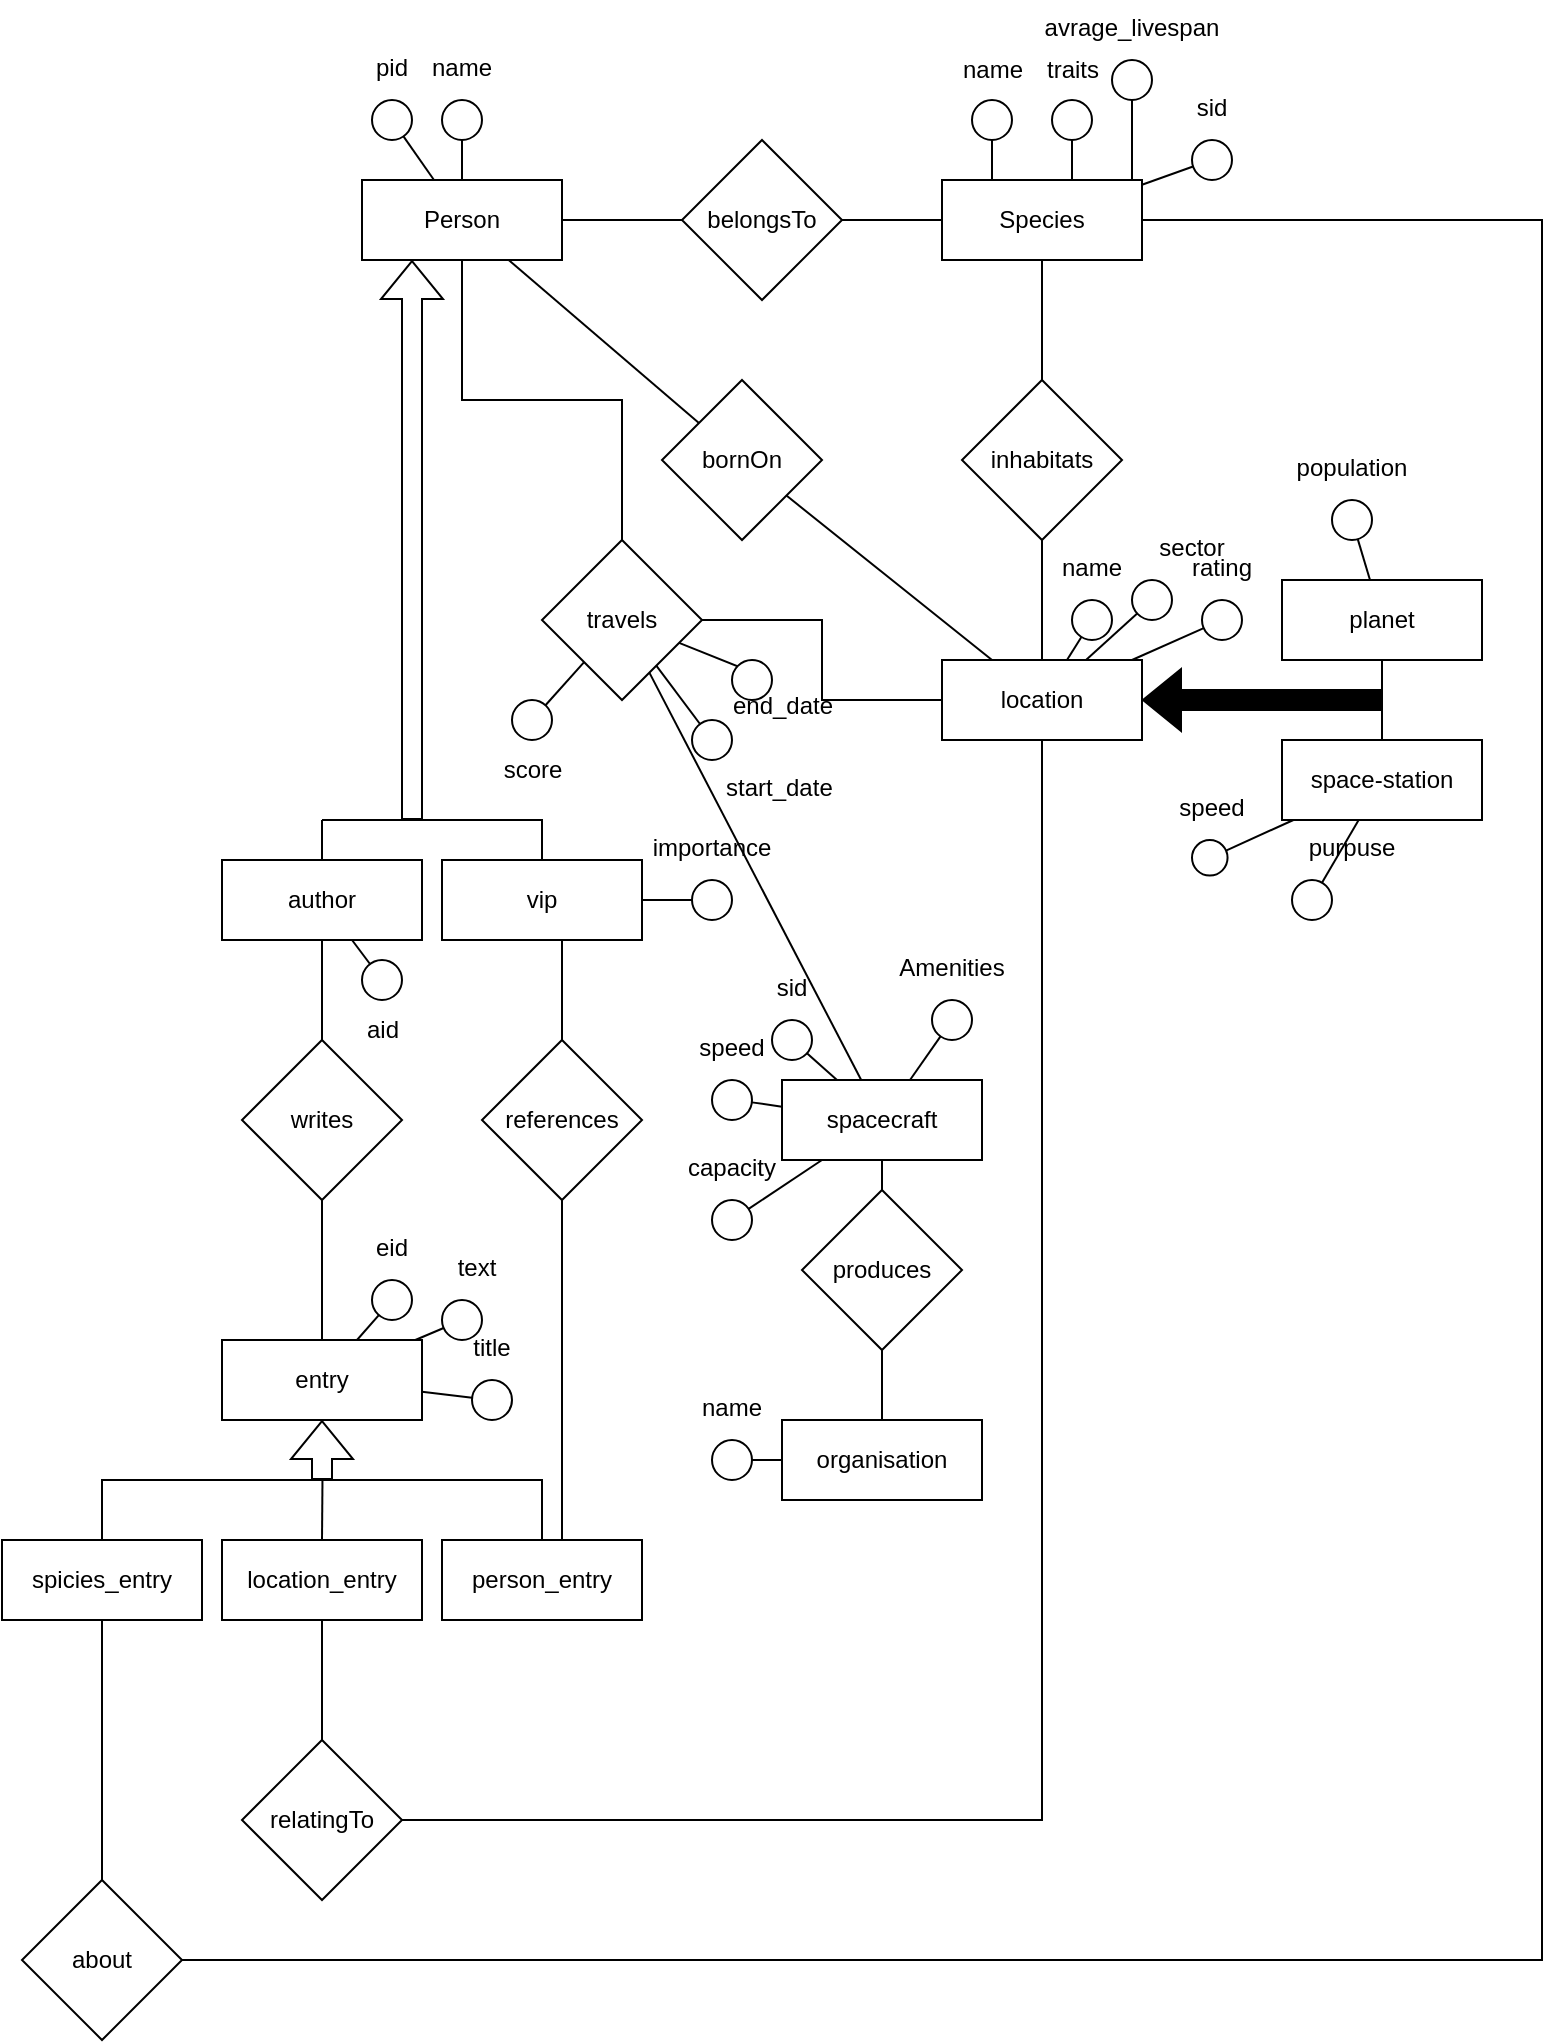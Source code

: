 <mxfile version="24.7.14">
  <diagram name="Page-1" id="EGjIxekPwjg60Np0V5Q-">
    <mxGraphModel dx="2044" dy="831" grid="1" gridSize="10" guides="1" tooltips="1" connect="1" arrows="1" fold="1" page="1" pageScale="1" pageWidth="850" pageHeight="1100" math="0" shadow="0">
      <root>
        <mxCell id="0" />
        <mxCell id="1" parent="0" />
        <mxCell id="11CK9iJi00jFI3J6nmtW-14" value="" style="edgeStyle=orthogonalEdgeStyle;rounded=0;orthogonalLoop=1;jettySize=auto;html=1;fontFamily=Helvetica;fontSize=12;fontColor=default;endArrow=none;endFill=0;" parent="1" source="11CK9iJi00jFI3J6nmtW-12" edge="1">
          <mxGeometry relative="1" as="geometry">
            <mxPoint x="220" y="410" as="targetPoint" />
          </mxGeometry>
        </mxCell>
        <mxCell id="11CK9iJi00jFI3J6nmtW-18" value="" style="edgeStyle=orthogonalEdgeStyle;rounded=0;orthogonalLoop=1;jettySize=auto;html=1;fontFamily=Helvetica;fontSize=12;fontColor=default;endArrow=none;endFill=0;" parent="1" source="11CK9iJi00jFI3J6nmtW-12" target="11CK9iJi00jFI3J6nmtW-17" edge="1">
          <mxGeometry relative="1" as="geometry" />
        </mxCell>
        <mxCell id="11CK9iJi00jFI3J6nmtW-87" value="" style="edgeStyle=none;rounded=0;orthogonalLoop=1;jettySize=auto;html=1;strokeColor=default;align=center;verticalAlign=middle;fontFamily=Helvetica;fontSize=12;fontColor=default;labelBackgroundColor=default;endArrow=none;endFill=0;" parent="1" source="11CK9iJi00jFI3J6nmtW-12" target="11CK9iJi00jFI3J6nmtW-86" edge="1">
          <mxGeometry relative="1" as="geometry" />
        </mxCell>
        <mxCell id="uLevvxUi9zp1wbIo4ASA-21" style="edgeStyle=orthogonalEdgeStyle;rounded=0;orthogonalLoop=1;jettySize=auto;html=1;entryX=0.5;entryY=0;entryDx=0;entryDy=0;endArrow=none;endFill=0;" parent="1" source="11CK9iJi00jFI3J6nmtW-12" target="11CK9iJi00jFI3J6nmtW-124" edge="1">
          <mxGeometry relative="1" as="geometry" />
        </mxCell>
        <mxCell id="11CK9iJi00jFI3J6nmtW-12" value="Person" style="whiteSpace=wrap;html=1;align=center;rounded=0;strokeColor=default;verticalAlign=middle;fontFamily=Helvetica;fontSize=12;fontColor=default;fillColor=default;" parent="1" vertex="1">
          <mxGeometry x="170" y="430" width="100" height="40" as="geometry" />
        </mxCell>
        <mxCell id="11CK9iJi00jFI3J6nmtW-26" value="" style="edgeStyle=orthogonalEdgeStyle;rounded=0;orthogonalLoop=1;jettySize=auto;html=1;fontFamily=Helvetica;fontSize=12;fontColor=default;endArrow=none;endFill=0;" parent="1" source="11CK9iJi00jFI3J6nmtW-16" target="11CK9iJi00jFI3J6nmtW-25" edge="1">
          <mxGeometry relative="1" as="geometry" />
        </mxCell>
        <mxCell id="11CK9iJi00jFI3J6nmtW-16" value="Species" style="whiteSpace=wrap;html=1;align=center;rounded=0;strokeColor=default;verticalAlign=middle;fontFamily=Helvetica;fontSize=12;fontColor=default;fillColor=default;" parent="1" vertex="1">
          <mxGeometry x="460" y="430" width="100" height="40" as="geometry" />
        </mxCell>
        <mxCell id="11CK9iJi00jFI3J6nmtW-19" value="" style="edgeStyle=orthogonalEdgeStyle;rounded=0;orthogonalLoop=1;jettySize=auto;html=1;fontFamily=Helvetica;fontSize=12;fontColor=default;endArrow=none;endFill=0;" parent="1" source="11CK9iJi00jFI3J6nmtW-17" target="11CK9iJi00jFI3J6nmtW-16" edge="1">
          <mxGeometry relative="1" as="geometry" />
        </mxCell>
        <mxCell id="11CK9iJi00jFI3J6nmtW-17" value="belongsTo" style="rhombus;whiteSpace=wrap;html=1;rounded=0;" parent="1" vertex="1">
          <mxGeometry x="330" y="410" width="80" height="80" as="geometry" />
        </mxCell>
        <mxCell id="11CK9iJi00jFI3J6nmtW-20" value="location" style="whiteSpace=wrap;html=1;align=center;rounded=0;strokeColor=default;verticalAlign=middle;fontFamily=Helvetica;fontSize=12;fontColor=default;fillColor=default;" parent="1" vertex="1">
          <mxGeometry x="460" y="670" width="100" height="40" as="geometry" />
        </mxCell>
        <mxCell id="11CK9iJi00jFI3J6nmtW-27" value="" style="edgeStyle=orthogonalEdgeStyle;rounded=0;orthogonalLoop=1;jettySize=auto;html=1;fontFamily=Helvetica;fontSize=12;fontColor=default;endArrow=none;endFill=0;" parent="1" source="11CK9iJi00jFI3J6nmtW-25" target="11CK9iJi00jFI3J6nmtW-20" edge="1">
          <mxGeometry relative="1" as="geometry" />
        </mxCell>
        <mxCell id="11CK9iJi00jFI3J6nmtW-25" value="inhabitats" style="rhombus;whiteSpace=wrap;html=1;rounded=0;" parent="1" vertex="1">
          <mxGeometry x="470" y="530" width="80" height="80" as="geometry" />
        </mxCell>
        <mxCell id="11CK9iJi00jFI3J6nmtW-34" style="edgeStyle=orthogonalEdgeStyle;rounded=0;orthogonalLoop=1;jettySize=auto;html=1;entryX=0.75;entryY=0;entryDx=0;entryDy=0;strokeColor=default;align=center;verticalAlign=middle;fontFamily=Helvetica;fontSize=12;fontColor=default;labelBackgroundColor=default;endArrow=none;endFill=0;" parent="1" target="11CK9iJi00jFI3J6nmtW-16" edge="1">
          <mxGeometry relative="1" as="geometry">
            <mxPoint x="525" y="400" as="sourcePoint" />
            <Array as="points">
              <mxPoint x="525" y="430" />
            </Array>
          </mxGeometry>
        </mxCell>
        <mxCell id="11CK9iJi00jFI3J6nmtW-44" value="" style="group" parent="1" vertex="1" connectable="0">
          <mxGeometry x="460" y="360" width="50" height="50" as="geometry" />
        </mxCell>
        <mxCell id="11CK9iJi00jFI3J6nmtW-41" value="" style="ellipse;whiteSpace=wrap;html=1;aspect=fixed;rounded=0;strokeColor=default;align=center;verticalAlign=middle;fontFamily=Helvetica;fontSize=12;fontColor=default;labelBackgroundColor=default;fillColor=default;" parent="11CK9iJi00jFI3J6nmtW-44" vertex="1">
          <mxGeometry x="15" y="30" width="20" height="20" as="geometry" />
        </mxCell>
        <mxCell id="11CK9iJi00jFI3J6nmtW-43" value="name" style="text;html=1;align=center;verticalAlign=middle;resizable=0;points=[];autosize=1;strokeColor=none;fillColor=none;fontFamily=Helvetica;fontSize=12;fontColor=default;labelBackgroundColor=default;" parent="11CK9iJi00jFI3J6nmtW-44" vertex="1">
          <mxGeometry width="50" height="30" as="geometry" />
        </mxCell>
        <mxCell id="11CK9iJi00jFI3J6nmtW-46" value="" style="group" parent="1" vertex="1" connectable="0">
          <mxGeometry x="500" y="360" width="50" height="50" as="geometry" />
        </mxCell>
        <mxCell id="11CK9iJi00jFI3J6nmtW-47" value="" style="ellipse;whiteSpace=wrap;html=1;aspect=fixed;rounded=0;strokeColor=default;align=center;verticalAlign=middle;fontFamily=Helvetica;fontSize=12;fontColor=default;labelBackgroundColor=default;fillColor=default;" parent="11CK9iJi00jFI3J6nmtW-46" vertex="1">
          <mxGeometry x="15" y="30" width="20" height="20" as="geometry" />
        </mxCell>
        <mxCell id="11CK9iJi00jFI3J6nmtW-48" value="traits" style="text;html=1;align=center;verticalAlign=middle;resizable=0;points=[];autosize=1;strokeColor=none;fillColor=none;fontFamily=Helvetica;fontSize=12;fontColor=default;labelBackgroundColor=default;" parent="11CK9iJi00jFI3J6nmtW-46" vertex="1">
          <mxGeometry width="50" height="30" as="geometry" />
        </mxCell>
        <mxCell id="11CK9iJi00jFI3J6nmtW-57" value="avrage_livespan" style="group" parent="1" vertex="1" connectable="0">
          <mxGeometry x="530" y="340" width="50" height="50" as="geometry" />
        </mxCell>
        <mxCell id="11CK9iJi00jFI3J6nmtW-58" value="" style="ellipse;whiteSpace=wrap;html=1;aspect=fixed;rounded=0;strokeColor=default;align=center;verticalAlign=middle;fontFamily=Helvetica;fontSize=12;fontColor=default;labelBackgroundColor=default;fillColor=default;" parent="11CK9iJi00jFI3J6nmtW-57" vertex="1">
          <mxGeometry x="15" y="30" width="20" height="20" as="geometry" />
        </mxCell>
        <mxCell id="11CK9iJi00jFI3J6nmtW-59" value="" style="edgeStyle=none;rounded=0;orthogonalLoop=1;jettySize=auto;html=1;strokeColor=default;align=center;verticalAlign=middle;fontFamily=Helvetica;fontSize=12;fontColor=default;labelBackgroundColor=default;endArrow=none;endFill=0;entryX=0.25;entryY=0;entryDx=0;entryDy=0;" parent="1" source="11CK9iJi00jFI3J6nmtW-41" target="11CK9iJi00jFI3J6nmtW-16" edge="1">
          <mxGeometry relative="1" as="geometry" />
        </mxCell>
        <mxCell id="11CK9iJi00jFI3J6nmtW-67" style="rounded=0;orthogonalLoop=1;jettySize=auto;html=1;strokeColor=default;align=center;verticalAlign=middle;fontFamily=Helvetica;fontSize=12;fontColor=default;labelBackgroundColor=default;endArrow=none;endFill=0;" parent="1" source="11CK9iJi00jFI3J6nmtW-58" edge="1">
          <mxGeometry relative="1" as="geometry">
            <mxPoint x="555" y="430" as="targetPoint" />
          </mxGeometry>
        </mxCell>
        <mxCell id="11CK9iJi00jFI3J6nmtW-68" value="name" style="group" parent="1" vertex="1" connectable="0">
          <mxGeometry x="195" y="360" width="50" height="50" as="geometry" />
        </mxCell>
        <mxCell id="11CK9iJi00jFI3J6nmtW-69" value="" style="ellipse;whiteSpace=wrap;html=1;aspect=fixed;rounded=0;strokeColor=default;align=center;verticalAlign=middle;fontFamily=Helvetica;fontSize=12;fontColor=default;labelBackgroundColor=default;fillColor=default;" parent="11CK9iJi00jFI3J6nmtW-68" vertex="1">
          <mxGeometry x="15" y="30" width="20" height="20" as="geometry" />
        </mxCell>
        <mxCell id="11CK9iJi00jFI3J6nmtW-71" value="name" style="group" parent="1" vertex="1" connectable="0">
          <mxGeometry x="510" y="610" width="50" height="50" as="geometry" />
        </mxCell>
        <mxCell id="11CK9iJi00jFI3J6nmtW-72" value="" style="ellipse;whiteSpace=wrap;html=1;aspect=fixed;rounded=0;strokeColor=default;align=center;verticalAlign=middle;fontFamily=Helvetica;fontSize=12;fontColor=default;labelBackgroundColor=default;fillColor=default;" parent="11CK9iJi00jFI3J6nmtW-71" vertex="1">
          <mxGeometry x="15" y="30" width="20" height="20" as="geometry" />
        </mxCell>
        <mxCell id="11CK9iJi00jFI3J6nmtW-73" value="" style="edgeStyle=none;rounded=0;orthogonalLoop=1;jettySize=auto;html=1;strokeColor=default;align=center;verticalAlign=middle;fontFamily=Helvetica;fontSize=12;fontColor=default;labelBackgroundColor=default;endArrow=none;endFill=0;" parent="1" source="11CK9iJi00jFI3J6nmtW-72" target="11CK9iJi00jFI3J6nmtW-20" edge="1">
          <mxGeometry relative="1" as="geometry" />
        </mxCell>
        <mxCell id="11CK9iJi00jFI3J6nmtW-74" value="sector" style="group" parent="1" vertex="1" connectable="0">
          <mxGeometry x="540" y="600" width="90" height="100" as="geometry" />
        </mxCell>
        <mxCell id="11CK9iJi00jFI3J6nmtW-75" value="" style="ellipse;whiteSpace=wrap;html=1;aspect=fixed;rounded=0;strokeColor=default;align=center;verticalAlign=middle;fontFamily=Helvetica;fontSize=12;fontColor=default;labelBackgroundColor=default;fillColor=default;" parent="11CK9iJi00jFI3J6nmtW-74" vertex="1">
          <mxGeometry x="15" y="30" width="20" height="20" as="geometry" />
        </mxCell>
        <mxCell id="11CK9iJi00jFI3J6nmtW-83" value="rating" style="group" parent="11CK9iJi00jFI3J6nmtW-74" vertex="1" connectable="0">
          <mxGeometry x="35" y="10" width="50" height="50" as="geometry" />
        </mxCell>
        <mxCell id="11CK9iJi00jFI3J6nmtW-84" value="" style="ellipse;whiteSpace=wrap;html=1;aspect=fixed;rounded=0;strokeColor=default;align=center;verticalAlign=middle;fontFamily=Helvetica;fontSize=12;fontColor=default;labelBackgroundColor=default;fillColor=default;" parent="11CK9iJi00jFI3J6nmtW-83" vertex="1">
          <mxGeometry x="15" y="30" width="20" height="20" as="geometry" />
        </mxCell>
        <mxCell id="11CK9iJi00jFI3J6nmtW-78" style="edgeStyle=none;rounded=0;orthogonalLoop=1;jettySize=auto;html=1;strokeColor=default;align=center;verticalAlign=middle;fontFamily=Helvetica;fontSize=12;fontColor=default;labelBackgroundColor=default;endArrow=none;endFill=0;" parent="1" source="11CK9iJi00jFI3J6nmtW-75" target="11CK9iJi00jFI3J6nmtW-20" edge="1">
          <mxGeometry relative="1" as="geometry" />
        </mxCell>
        <mxCell id="11CK9iJi00jFI3J6nmtW-85" style="edgeStyle=none;rounded=0;orthogonalLoop=1;jettySize=auto;html=1;strokeColor=default;align=center;verticalAlign=middle;fontFamily=Helvetica;fontSize=12;fontColor=default;labelBackgroundColor=default;endArrow=none;endFill=0;" parent="1" source="11CK9iJi00jFI3J6nmtW-84" target="11CK9iJi00jFI3J6nmtW-20" edge="1">
          <mxGeometry relative="1" as="geometry" />
        </mxCell>
        <mxCell id="11CK9iJi00jFI3J6nmtW-88" style="edgeStyle=none;rounded=0;orthogonalLoop=1;jettySize=auto;html=1;strokeColor=default;align=center;verticalAlign=middle;fontFamily=Helvetica;fontSize=12;fontColor=default;labelBackgroundColor=default;endArrow=none;endFill=0;" parent="1" source="11CK9iJi00jFI3J6nmtW-86" target="11CK9iJi00jFI3J6nmtW-20" edge="1">
          <mxGeometry relative="1" as="geometry" />
        </mxCell>
        <mxCell id="11CK9iJi00jFI3J6nmtW-86" value="bornOn" style="rhombus;whiteSpace=wrap;html=1;rounded=0;" parent="1" vertex="1">
          <mxGeometry x="320" y="530" width="80" height="80" as="geometry" />
        </mxCell>
        <mxCell id="11CK9iJi00jFI3J6nmtW-161" value="" style="edgeStyle=none;rounded=0;orthogonalLoop=1;jettySize=auto;html=1;strokeColor=default;align=center;verticalAlign=middle;fontFamily=Helvetica;fontSize=12;fontColor=default;labelBackgroundColor=default;endArrow=none;endFill=0;" parent="1" source="11CK9iJi00jFI3J6nmtW-89" target="11CK9iJi00jFI3J6nmtW-160" edge="1">
          <mxGeometry relative="1" as="geometry" />
        </mxCell>
        <mxCell id="uLevvxUi9zp1wbIo4ASA-20" style="edgeStyle=orthogonalEdgeStyle;rounded=0;orthogonalLoop=1;jettySize=auto;html=1;endArrow=none;endFill=0;" parent="1" source="11CK9iJi00jFI3J6nmtW-89" edge="1">
          <mxGeometry relative="1" as="geometry">
            <mxPoint x="150" y="750" as="targetPoint" />
          </mxGeometry>
        </mxCell>
        <mxCell id="11CK9iJi00jFI3J6nmtW-89" value="author" style="whiteSpace=wrap;html=1;align=center;rounded=0;strokeColor=default;verticalAlign=middle;fontFamily=Helvetica;fontSize=12;fontColor=default;fillColor=default;" parent="1" vertex="1">
          <mxGeometry x="100" y="770" width="100" height="40" as="geometry" />
        </mxCell>
        <mxCell id="11CK9iJi00jFI3J6nmtW-93" value="" style="edgeStyle=none;rounded=0;orthogonalLoop=1;jettySize=auto;html=1;strokeColor=default;align=center;verticalAlign=middle;fontFamily=Helvetica;fontSize=12;fontColor=default;labelBackgroundColor=default;endArrow=none;endFill=0;exitX=0.25;exitY=1;exitDx=0;exitDy=0;shape=flexArrow;startArrow=block;fillColor=none;" parent="1" source="11CK9iJi00jFI3J6nmtW-12" edge="1">
          <mxGeometry relative="1" as="geometry">
            <mxPoint x="140" y="500" as="sourcePoint" />
            <mxPoint x="195" y="750" as="targetPoint" />
          </mxGeometry>
        </mxCell>
        <mxCell id="11CK9iJi00jFI3J6nmtW-151" style="edgeStyle=none;rounded=0;orthogonalLoop=1;jettySize=auto;html=1;strokeColor=default;align=center;verticalAlign=middle;fontFamily=Helvetica;fontSize=12;fontColor=default;labelBackgroundColor=default;endArrow=none;endFill=0;exitX=0.5;exitY=0;exitDx=0;exitDy=0;" parent="1" source="11CK9iJi00jFI3J6nmtW-94" edge="1">
          <mxGeometry relative="1" as="geometry">
            <mxPoint x="150" y="750" as="targetPoint" />
            <Array as="points">
              <mxPoint x="260" y="750" />
            </Array>
          </mxGeometry>
        </mxCell>
        <mxCell id="11CK9iJi00jFI3J6nmtW-94" value="vip" style="whiteSpace=wrap;html=1;align=center;rounded=0;strokeColor=default;verticalAlign=middle;fontFamily=Helvetica;fontSize=12;fontColor=default;fillColor=default;" parent="1" vertex="1">
          <mxGeometry x="210" y="770" width="100" height="40" as="geometry" />
        </mxCell>
        <mxCell id="11CK9iJi00jFI3J6nmtW-98" value="" style="edgeStyle=none;rounded=0;orthogonalLoop=1;jettySize=auto;html=1;strokeColor=default;align=center;verticalAlign=middle;fontFamily=Helvetica;fontSize=12;fontColor=default;labelBackgroundColor=default;endArrow=none;endFill=0;" parent="1" source="11CK9iJi00jFI3J6nmtW-96" target="11CK9iJi00jFI3J6nmtW-97" edge="1">
          <mxGeometry relative="1" as="geometry" />
        </mxCell>
        <mxCell id="11CK9iJi00jFI3J6nmtW-186" value="" style="edgeStyle=none;rounded=0;orthogonalLoop=1;jettySize=auto;html=1;strokeColor=default;align=center;verticalAlign=middle;fontFamily=Helvetica;fontSize=12;fontColor=default;labelBackgroundColor=default;endArrow=none;endFill=0;" parent="1" source="11CK9iJi00jFI3J6nmtW-96" target="11CK9iJi00jFI3J6nmtW-166" edge="1">
          <mxGeometry relative="1" as="geometry" />
        </mxCell>
        <mxCell id="11CK9iJi00jFI3J6nmtW-96" value="organisation" style="whiteSpace=wrap;html=1;align=center;rounded=0;strokeColor=default;verticalAlign=middle;fontFamily=Helvetica;fontSize=12;fontColor=default;fillColor=default;" parent="1" vertex="1">
          <mxGeometry x="380" y="1050" width="100" height="40" as="geometry" />
        </mxCell>
        <mxCell id="11CK9iJi00jFI3J6nmtW-102" value="" style="edgeStyle=none;rounded=0;orthogonalLoop=1;jettySize=auto;html=1;strokeColor=default;align=center;verticalAlign=middle;fontFamily=Helvetica;fontSize=12;fontColor=default;labelBackgroundColor=default;endArrow=none;endFill=0;entryX=0.5;entryY=0;entryDx=0;entryDy=0;" parent="1" source="11CK9iJi00jFI3J6nmtW-97" target="11CK9iJi00jFI3J6nmtW-122" edge="1">
          <mxGeometry relative="1" as="geometry">
            <mxPoint x="720" y="1000" as="targetPoint" />
          </mxGeometry>
        </mxCell>
        <mxCell id="11CK9iJi00jFI3J6nmtW-97" value="produces" style="rhombus;whiteSpace=wrap;html=1;rounded=0;" parent="1" vertex="1">
          <mxGeometry x="390" y="935" width="80" height="80" as="geometry" />
        </mxCell>
        <mxCell id="11CK9iJi00jFI3J6nmtW-239" style="edgeStyle=none;rounded=0;orthogonalLoop=1;jettySize=auto;html=1;strokeColor=default;align=center;verticalAlign=middle;fontFamily=Helvetica;fontSize=12;fontColor=default;labelBackgroundColor=default;endArrow=none;endFill=0;" parent="1" source="11CK9iJi00jFI3J6nmtW-122" target="11CK9iJi00jFI3J6nmtW-124" edge="1">
          <mxGeometry relative="1" as="geometry" />
        </mxCell>
        <mxCell id="11CK9iJi00jFI3J6nmtW-122" value="spacecraft" style="whiteSpace=wrap;html=1;align=center;rounded=0;strokeColor=default;verticalAlign=middle;fontFamily=Helvetica;fontSize=12;fontColor=default;fillColor=default;" parent="1" vertex="1">
          <mxGeometry x="380" y="880" width="100" height="40" as="geometry" />
        </mxCell>
        <mxCell id="uLevvxUi9zp1wbIo4ASA-22" style="edgeStyle=orthogonalEdgeStyle;rounded=0;orthogonalLoop=1;jettySize=auto;html=1;endArrow=none;endFill=0;" parent="1" source="11CK9iJi00jFI3J6nmtW-124" target="11CK9iJi00jFI3J6nmtW-20" edge="1">
          <mxGeometry relative="1" as="geometry" />
        </mxCell>
        <mxCell id="11CK9iJi00jFI3J6nmtW-124" value="travels" style="rhombus;whiteSpace=wrap;html=1;rounded=0;" parent="1" vertex="1">
          <mxGeometry x="260" y="610" width="80" height="80" as="geometry" />
        </mxCell>
        <mxCell id="11CK9iJi00jFI3J6nmtW-132" style="edgeStyle=none;rounded=0;orthogonalLoop=1;jettySize=auto;html=1;exitX=0;exitY=0.5;exitDx=0;exitDy=0;strokeColor=default;align=center;verticalAlign=middle;fontFamily=Helvetica;fontSize=12;fontColor=default;labelBackgroundColor=default;endArrow=none;endFill=0;" parent="1" target="11CK9iJi00jFI3J6nmtW-124" edge="1">
          <mxGeometry relative="1" as="geometry">
            <mxPoint x="345" y="710" as="sourcePoint" />
          </mxGeometry>
        </mxCell>
        <mxCell id="11CK9iJi00jFI3J6nmtW-153" value="sid" style="group" parent="1" vertex="1" connectable="0">
          <mxGeometry x="570" y="380" width="50" height="50" as="geometry" />
        </mxCell>
        <mxCell id="11CK9iJi00jFI3J6nmtW-154" value="" style="ellipse;whiteSpace=wrap;html=1;aspect=fixed;rounded=0;strokeColor=default;align=center;verticalAlign=middle;fontFamily=Helvetica;fontSize=12;fontColor=default;labelBackgroundColor=default;fillColor=default;" parent="11CK9iJi00jFI3J6nmtW-153" vertex="1">
          <mxGeometry x="15" y="30" width="20" height="20" as="geometry" />
        </mxCell>
        <mxCell id="11CK9iJi00jFI3J6nmtW-156" style="edgeStyle=none;rounded=0;orthogonalLoop=1;jettySize=auto;html=1;strokeColor=default;align=center;verticalAlign=middle;fontFamily=Helvetica;fontSize=12;fontColor=default;labelBackgroundColor=default;endArrow=none;endFill=0;" parent="1" source="11CK9iJi00jFI3J6nmtW-154" target="11CK9iJi00jFI3J6nmtW-16" edge="1">
          <mxGeometry relative="1" as="geometry" />
        </mxCell>
        <mxCell id="11CK9iJi00jFI3J6nmtW-157" value="pid" style="group" parent="1" vertex="1" connectable="0">
          <mxGeometry x="160" y="360" width="50" height="50" as="geometry" />
        </mxCell>
        <mxCell id="11CK9iJi00jFI3J6nmtW-158" value="" style="ellipse;whiteSpace=wrap;html=1;aspect=fixed;rounded=0;strokeColor=default;align=center;verticalAlign=middle;fontFamily=Helvetica;fontSize=12;fontColor=default;labelBackgroundColor=default;fillColor=default;" parent="11CK9iJi00jFI3J6nmtW-157" vertex="1">
          <mxGeometry x="15" y="30" width="20" height="20" as="geometry" />
        </mxCell>
        <mxCell id="11CK9iJi00jFI3J6nmtW-159" value="" style="edgeStyle=none;rounded=0;orthogonalLoop=1;jettySize=auto;html=1;strokeColor=default;align=center;verticalAlign=middle;fontFamily=Helvetica;fontSize=12;fontColor=default;labelBackgroundColor=default;endArrow=none;endFill=0;" parent="1" source="11CK9iJi00jFI3J6nmtW-158" target="11CK9iJi00jFI3J6nmtW-12" edge="1">
          <mxGeometry relative="1" as="geometry" />
        </mxCell>
        <mxCell id="11CK9iJi00jFI3J6nmtW-163" value="" style="edgeStyle=none;rounded=0;orthogonalLoop=1;jettySize=auto;html=1;strokeColor=default;align=center;verticalAlign=middle;fontFamily=Helvetica;fontSize=12;fontColor=default;labelBackgroundColor=default;endArrow=none;endFill=0;" parent="1" source="11CK9iJi00jFI3J6nmtW-160" target="11CK9iJi00jFI3J6nmtW-162" edge="1">
          <mxGeometry relative="1" as="geometry" />
        </mxCell>
        <mxCell id="11CK9iJi00jFI3J6nmtW-160" value="writes" style="rhombus;whiteSpace=wrap;html=1;rounded=0;" parent="1" vertex="1">
          <mxGeometry x="110" y="860" width="80" height="80" as="geometry" />
        </mxCell>
        <mxCell id="11CK9iJi00jFI3J6nmtW-178" style="edgeStyle=none;rounded=0;orthogonalLoop=1;jettySize=auto;html=1;strokeColor=default;align=center;verticalAlign=middle;fontFamily=Helvetica;fontSize=12;fontColor=default;labelBackgroundColor=default;endArrow=none;endFill=0;shape=flexArrow;startArrow=block;fillColor=none;" parent="1" source="11CK9iJi00jFI3J6nmtW-162" edge="1">
          <mxGeometry relative="1" as="geometry">
            <mxPoint x="150" y="1080" as="targetPoint" />
          </mxGeometry>
        </mxCell>
        <mxCell id="11CK9iJi00jFI3J6nmtW-162" value="entry" style="whiteSpace=wrap;html=1;align=center;rounded=0;strokeColor=default;verticalAlign=middle;fontFamily=Helvetica;fontSize=12;fontColor=default;fillColor=default;" parent="1" vertex="1">
          <mxGeometry x="100" y="1010" width="100" height="40" as="geometry" />
        </mxCell>
        <mxCell id="11CK9iJi00jFI3J6nmtW-164" style="edgeStyle=none;rounded=0;orthogonalLoop=1;jettySize=auto;html=1;strokeColor=default;align=center;verticalAlign=middle;fontFamily=Helvetica;fontSize=12;fontColor=default;labelBackgroundColor=default;endArrow=none;endFill=0;exitX=1;exitY=0.5;exitDx=0;exitDy=0;" parent="1" source="L0slSnDJ_NYHQidooFEl-3" target="11CK9iJi00jFI3J6nmtW-124" edge="1">
          <mxGeometry relative="1" as="geometry">
            <mxPoint x="355.088" y="641.322" as="sourcePoint" />
          </mxGeometry>
        </mxCell>
        <mxCell id="11CK9iJi00jFI3J6nmtW-165" value="name" style="group" parent="1" vertex="1" connectable="0">
          <mxGeometry x="330" y="1030" width="50" height="50" as="geometry" />
        </mxCell>
        <mxCell id="11CK9iJi00jFI3J6nmtW-166" value="" style="ellipse;whiteSpace=wrap;html=1;aspect=fixed;rounded=0;strokeColor=default;align=center;verticalAlign=middle;fontFamily=Helvetica;fontSize=12;fontColor=default;labelBackgroundColor=default;fillColor=default;" parent="11CK9iJi00jFI3J6nmtW-165" vertex="1">
          <mxGeometry x="15" y="30" width="20" height="20" as="geometry" />
        </mxCell>
        <mxCell id="11CK9iJi00jFI3J6nmtW-210" value="" style="edgeStyle=none;rounded=0;orthogonalLoop=1;jettySize=auto;html=1;strokeColor=default;align=center;verticalAlign=middle;fontFamily=Helvetica;fontSize=12;fontColor=default;labelBackgroundColor=default;endArrow=none;endFill=0;" parent="1" source="11CK9iJi00jFI3J6nmtW-171" target="11CK9iJi00jFI3J6nmtW-209" edge="1">
          <mxGeometry relative="1" as="geometry" />
        </mxCell>
        <mxCell id="11CK9iJi00jFI3J6nmtW-171" value="spicies_entry" style="whiteSpace=wrap;html=1;align=center;rounded=0;strokeColor=default;verticalAlign=middle;fontFamily=Helvetica;fontSize=12;fontColor=default;fillColor=default;" parent="1" vertex="1">
          <mxGeometry x="-10" y="1110" width="100" height="40" as="geometry" />
        </mxCell>
        <mxCell id="11CK9iJi00jFI3J6nmtW-176" style="edgeStyle=none;rounded=0;orthogonalLoop=1;jettySize=auto;html=1;exitX=0.5;exitY=0;exitDx=0;exitDy=0;strokeColor=default;align=center;verticalAlign=middle;fontFamily=Helvetica;fontSize=12;fontColor=default;labelBackgroundColor=default;endArrow=none;endFill=0;" parent="1" source="11CK9iJi00jFI3J6nmtW-172" edge="1">
          <mxGeometry relative="1" as="geometry">
            <mxPoint x="150.235" y="1080" as="targetPoint" />
          </mxGeometry>
        </mxCell>
        <mxCell id="11CK9iJi00jFI3J6nmtW-207" value="" style="edgeStyle=none;rounded=0;orthogonalLoop=1;jettySize=auto;html=1;strokeColor=default;align=center;verticalAlign=middle;fontFamily=Helvetica;fontSize=12;fontColor=default;labelBackgroundColor=default;endArrow=none;endFill=0;" parent="1" source="11CK9iJi00jFI3J6nmtW-172" target="11CK9iJi00jFI3J6nmtW-206" edge="1">
          <mxGeometry relative="1" as="geometry" />
        </mxCell>
        <mxCell id="11CK9iJi00jFI3J6nmtW-172" value="location_entry" style="whiteSpace=wrap;html=1;align=center;rounded=0;strokeColor=default;verticalAlign=middle;fontFamily=Helvetica;fontSize=12;fontColor=default;fillColor=default;" parent="1" vertex="1">
          <mxGeometry x="100" y="1110" width="100" height="40" as="geometry" />
        </mxCell>
        <mxCell id="11CK9iJi00jFI3J6nmtW-204" style="edgeStyle=none;rounded=0;orthogonalLoop=1;jettySize=auto;html=1;strokeColor=default;align=center;verticalAlign=middle;fontFamily=Helvetica;fontSize=12;fontColor=default;labelBackgroundColor=default;endArrow=none;endFill=0;" parent="1" target="11CK9iJi00jFI3J6nmtW-203" edge="1">
          <mxGeometry relative="1" as="geometry">
            <mxPoint x="270" y="1110" as="sourcePoint" />
          </mxGeometry>
        </mxCell>
        <mxCell id="11CK9iJi00jFI3J6nmtW-173" value="person_entry" style="whiteSpace=wrap;html=1;align=center;rounded=0;strokeColor=default;verticalAlign=middle;fontFamily=Helvetica;fontSize=12;fontColor=default;fillColor=default;" parent="1" vertex="1">
          <mxGeometry x="210" y="1110" width="100" height="40" as="geometry" />
        </mxCell>
        <mxCell id="11CK9iJi00jFI3J6nmtW-175" style="edgeStyle=none;rounded=0;orthogonalLoop=1;jettySize=auto;html=1;exitX=0.5;exitY=0;exitDx=0;exitDy=0;entryX=0.5;entryY=0;entryDx=0;entryDy=0;strokeColor=default;align=center;verticalAlign=middle;fontFamily=Helvetica;fontSize=12;fontColor=default;labelBackgroundColor=default;endArrow=none;endFill=0;" parent="1" source="11CK9iJi00jFI3J6nmtW-171" target="11CK9iJi00jFI3J6nmtW-173" edge="1">
          <mxGeometry relative="1" as="geometry">
            <mxPoint x="-70" y="1110" as="sourcePoint" />
            <Array as="points">
              <mxPoint x="40" y="1080" />
              <mxPoint x="260" y="1080" />
            </Array>
          </mxGeometry>
        </mxCell>
        <mxCell id="11CK9iJi00jFI3J6nmtW-188" value="eid" style="group" parent="1" vertex="1" connectable="0">
          <mxGeometry x="160" y="950" width="50" height="50" as="geometry" />
        </mxCell>
        <mxCell id="11CK9iJi00jFI3J6nmtW-189" value="" style="ellipse;whiteSpace=wrap;html=1;aspect=fixed;rounded=0;strokeColor=default;align=center;verticalAlign=middle;fontFamily=Helvetica;fontSize=12;fontColor=default;labelBackgroundColor=default;fillColor=default;" parent="11CK9iJi00jFI3J6nmtW-188" vertex="1">
          <mxGeometry x="15" y="30" width="20" height="20" as="geometry" />
        </mxCell>
        <mxCell id="11CK9iJi00jFI3J6nmtW-190" value="" style="edgeStyle=none;rounded=0;orthogonalLoop=1;jettySize=auto;html=1;strokeColor=default;align=center;verticalAlign=middle;fontFamily=Helvetica;fontSize=12;fontColor=default;labelBackgroundColor=default;endArrow=none;endFill=0;" parent="1" source="11CK9iJi00jFI3J6nmtW-189" target="11CK9iJi00jFI3J6nmtW-162" edge="1">
          <mxGeometry relative="1" as="geometry" />
        </mxCell>
        <mxCell id="11CK9iJi00jFI3J6nmtW-191" value="text" style="group" parent="1" vertex="1" connectable="0">
          <mxGeometry x="195" y="960" width="65" height="90" as="geometry" />
        </mxCell>
        <mxCell id="11CK9iJi00jFI3J6nmtW-192" value="" style="ellipse;whiteSpace=wrap;html=1;aspect=fixed;rounded=0;strokeColor=default;align=center;verticalAlign=middle;fontFamily=Helvetica;fontSize=12;fontColor=default;labelBackgroundColor=default;fillColor=default;" parent="11CK9iJi00jFI3J6nmtW-191" vertex="1">
          <mxGeometry x="15" y="30" width="20" height="20" as="geometry" />
        </mxCell>
        <mxCell id="11CK9iJi00jFI3J6nmtW-235" value="title" style="group" parent="11CK9iJi00jFI3J6nmtW-191" vertex="1" connectable="0">
          <mxGeometry x="15" y="40" width="50" height="50" as="geometry" />
        </mxCell>
        <mxCell id="11CK9iJi00jFI3J6nmtW-236" value="" style="ellipse;whiteSpace=wrap;html=1;aspect=fixed;rounded=0;strokeColor=default;align=center;verticalAlign=middle;fontFamily=Helvetica;fontSize=12;fontColor=default;labelBackgroundColor=default;fillColor=default;" parent="11CK9iJi00jFI3J6nmtW-235" vertex="1">
          <mxGeometry x="15" y="30" width="20" height="20" as="geometry" />
        </mxCell>
        <mxCell id="11CK9iJi00jFI3J6nmtW-193" style="edgeStyle=none;rounded=0;orthogonalLoop=1;jettySize=auto;html=1;strokeColor=default;align=center;verticalAlign=middle;fontFamily=Helvetica;fontSize=12;fontColor=default;labelBackgroundColor=default;endArrow=none;endFill=0;" parent="1" source="11CK9iJi00jFI3J6nmtW-192" target="11CK9iJi00jFI3J6nmtW-162" edge="1">
          <mxGeometry relative="1" as="geometry" />
        </mxCell>
        <mxCell id="11CK9iJi00jFI3J6nmtW-198" value="importance" style="group" parent="1" vertex="1" connectable="0">
          <mxGeometry x="320" y="750" width="50" height="50" as="geometry" />
        </mxCell>
        <mxCell id="11CK9iJi00jFI3J6nmtW-199" value="" style="ellipse;whiteSpace=wrap;html=1;aspect=fixed;rounded=0;strokeColor=default;align=center;verticalAlign=middle;fontFamily=Helvetica;fontSize=12;fontColor=default;labelBackgroundColor=default;fillColor=default;" parent="11CK9iJi00jFI3J6nmtW-198" vertex="1">
          <mxGeometry x="15" y="30" width="20" height="20" as="geometry" />
        </mxCell>
        <mxCell id="11CK9iJi00jFI3J6nmtW-200" value="" style="edgeStyle=none;rounded=0;orthogonalLoop=1;jettySize=auto;html=1;strokeColor=default;align=center;verticalAlign=middle;fontFamily=Helvetica;fontSize=12;fontColor=default;labelBackgroundColor=default;endArrow=none;endFill=0;" parent="1" source="11CK9iJi00jFI3J6nmtW-199" target="11CK9iJi00jFI3J6nmtW-94" edge="1">
          <mxGeometry relative="1" as="geometry" />
        </mxCell>
        <mxCell id="11CK9iJi00jFI3J6nmtW-205" style="edgeStyle=none;rounded=0;orthogonalLoop=1;jettySize=auto;html=1;strokeColor=default;align=center;verticalAlign=middle;fontFamily=Helvetica;fontSize=12;fontColor=default;labelBackgroundColor=default;endArrow=none;endFill=0;" parent="1" source="11CK9iJi00jFI3J6nmtW-203" edge="1">
          <mxGeometry relative="1" as="geometry">
            <mxPoint x="270" y="810" as="targetPoint" />
          </mxGeometry>
        </mxCell>
        <mxCell id="11CK9iJi00jFI3J6nmtW-203" value="references" style="rhombus;whiteSpace=wrap;html=1;rounded=0;" parent="1" vertex="1">
          <mxGeometry x="230" y="860" width="80" height="80" as="geometry" />
        </mxCell>
        <mxCell id="11CK9iJi00jFI3J6nmtW-208" style="edgeStyle=none;rounded=0;orthogonalLoop=1;jettySize=auto;html=1;strokeColor=default;align=center;verticalAlign=middle;fontFamily=Helvetica;fontSize=12;fontColor=default;labelBackgroundColor=default;endArrow=none;endFill=0;" parent="1" source="11CK9iJi00jFI3J6nmtW-206" target="11CK9iJi00jFI3J6nmtW-20" edge="1">
          <mxGeometry relative="1" as="geometry">
            <Array as="points">
              <mxPoint x="510" y="1250" />
            </Array>
          </mxGeometry>
        </mxCell>
        <mxCell id="11CK9iJi00jFI3J6nmtW-206" value="relatingTo" style="rhombus;whiteSpace=wrap;html=1;rounded=0;" parent="1" vertex="1">
          <mxGeometry x="110" y="1210" width="80" height="80" as="geometry" />
        </mxCell>
        <mxCell id="11CK9iJi00jFI3J6nmtW-211" style="edgeStyle=none;rounded=0;orthogonalLoop=1;jettySize=auto;html=1;strokeColor=default;align=center;verticalAlign=middle;fontFamily=Helvetica;fontSize=12;fontColor=default;labelBackgroundColor=default;endArrow=none;endFill=0;" parent="1" source="11CK9iJi00jFI3J6nmtW-209" target="11CK9iJi00jFI3J6nmtW-16" edge="1">
          <mxGeometry relative="1" as="geometry">
            <mxPoint x="650.0" y="940" as="targetPoint" />
            <Array as="points">
              <mxPoint x="760" y="1320" />
              <mxPoint x="760" y="450" />
            </Array>
          </mxGeometry>
        </mxCell>
        <mxCell id="11CK9iJi00jFI3J6nmtW-209" value="about" style="rhombus;whiteSpace=wrap;html=1;rounded=0;" parent="1" vertex="1">
          <mxGeometry y="1280" width="80" height="80" as="geometry" />
        </mxCell>
        <mxCell id="11CK9iJi00jFI3J6nmtW-214" style="edgeStyle=none;rounded=0;orthogonalLoop=1;jettySize=auto;html=1;strokeColor=default;align=center;verticalAlign=middle;fontFamily=Helvetica;fontSize=12;fontColor=default;labelBackgroundColor=default;endArrow=none;endFill=0;" parent="1" source="11CK9iJi00jFI3J6nmtW-213" target="11CK9iJi00jFI3J6nmtW-89" edge="1">
          <mxGeometry relative="1" as="geometry" />
        </mxCell>
        <mxCell id="11CK9iJi00jFI3J6nmtW-213" value="" style="ellipse;whiteSpace=wrap;html=1;aspect=fixed;rounded=0;strokeColor=default;align=center;verticalAlign=middle;fontFamily=Helvetica;fontSize=12;fontColor=default;labelBackgroundColor=default;fillColor=default;" parent="1" vertex="1">
          <mxGeometry x="170" y="820" width="20" height="20" as="geometry" />
        </mxCell>
        <mxCell id="11CK9iJi00jFI3J6nmtW-215" value="aid" style="text;html=1;align=center;verticalAlign=middle;resizable=0;points=[];autosize=1;strokeColor=none;fillColor=none;fontFamily=Helvetica;fontSize=12;fontColor=default;labelBackgroundColor=default;" parent="1" vertex="1">
          <mxGeometry x="160" y="840" width="40" height="30" as="geometry" />
        </mxCell>
        <mxCell id="11CK9iJi00jFI3J6nmtW-221" style="edgeStyle=none;rounded=0;orthogonalLoop=1;jettySize=auto;html=1;strokeColor=default;align=center;verticalAlign=middle;fontFamily=Helvetica;fontSize=12;fontColor=default;labelBackgroundColor=default;endArrow=none;endFill=0;" parent="1" source="11CK9iJi00jFI3J6nmtW-219" target="11CK9iJi00jFI3J6nmtW-124" edge="1">
          <mxGeometry relative="1" as="geometry">
            <mxPoint x="695.385" y="504.615" as="targetPoint" />
          </mxGeometry>
        </mxCell>
        <mxCell id="11CK9iJi00jFI3J6nmtW-219" value="" style="ellipse;whiteSpace=wrap;html=1;aspect=fixed;rounded=0;strokeColor=default;align=center;verticalAlign=middle;fontFamily=Helvetica;fontSize=12;fontColor=default;labelBackgroundColor=default;fillColor=default;" parent="1" vertex="1">
          <mxGeometry x="245" y="690" width="20" height="20" as="geometry" />
        </mxCell>
        <mxCell id="11CK9iJi00jFI3J6nmtW-220" value="score" style="text;html=1;align=center;verticalAlign=middle;resizable=0;points=[];autosize=1;strokeColor=none;fillColor=none;fontFamily=Helvetica;fontSize=12;fontColor=default;labelBackgroundColor=default;" parent="1" vertex="1">
          <mxGeometry x="230" y="710" width="50" height="30" as="geometry" />
        </mxCell>
        <mxCell id="11CK9iJi00jFI3J6nmtW-222" value="sid" style="group" parent="1" vertex="1" connectable="0">
          <mxGeometry x="360" y="820" width="50" height="50" as="geometry" />
        </mxCell>
        <mxCell id="11CK9iJi00jFI3J6nmtW-223" value="" style="ellipse;whiteSpace=wrap;html=1;aspect=fixed;rounded=0;strokeColor=default;align=center;verticalAlign=middle;fontFamily=Helvetica;fontSize=12;fontColor=default;labelBackgroundColor=default;fillColor=default;" parent="11CK9iJi00jFI3J6nmtW-222" vertex="1">
          <mxGeometry x="15" y="30" width="20" height="20" as="geometry" />
        </mxCell>
        <mxCell id="11CK9iJi00jFI3J6nmtW-224" style="edgeStyle=none;rounded=0;orthogonalLoop=1;jettySize=auto;html=1;strokeColor=default;align=center;verticalAlign=middle;fontFamily=Helvetica;fontSize=12;fontColor=default;labelBackgroundColor=default;endArrow=none;endFill=0;" parent="1" source="11CK9iJi00jFI3J6nmtW-223" target="11CK9iJi00jFI3J6nmtW-122" edge="1">
          <mxGeometry relative="1" as="geometry" />
        </mxCell>
        <mxCell id="11CK9iJi00jFI3J6nmtW-225" value="speed" style="group" parent="1" vertex="1" connectable="0">
          <mxGeometry x="330" y="850" width="50" height="50" as="geometry" />
        </mxCell>
        <mxCell id="11CK9iJi00jFI3J6nmtW-226" value="" style="ellipse;whiteSpace=wrap;html=1;aspect=fixed;rounded=0;strokeColor=default;align=center;verticalAlign=middle;fontFamily=Helvetica;fontSize=12;fontColor=default;labelBackgroundColor=default;fillColor=default;" parent="11CK9iJi00jFI3J6nmtW-225" vertex="1">
          <mxGeometry x="15" y="30" width="20" height="20" as="geometry" />
        </mxCell>
        <mxCell id="11CK9iJi00jFI3J6nmtW-227" style="edgeStyle=none;rounded=0;orthogonalLoop=1;jettySize=auto;html=1;strokeColor=default;align=center;verticalAlign=middle;fontFamily=Helvetica;fontSize=12;fontColor=default;labelBackgroundColor=default;endArrow=none;endFill=0;" parent="1" source="11CK9iJi00jFI3J6nmtW-226" target="11CK9iJi00jFI3J6nmtW-122" edge="1">
          <mxGeometry relative="1" as="geometry" />
        </mxCell>
        <mxCell id="11CK9iJi00jFI3J6nmtW-228" value="capacity" style="group" parent="1" vertex="1" connectable="0">
          <mxGeometry x="330" y="910" width="50" height="50" as="geometry" />
        </mxCell>
        <mxCell id="11CK9iJi00jFI3J6nmtW-229" value="" style="ellipse;whiteSpace=wrap;html=1;aspect=fixed;rounded=0;strokeColor=default;align=center;verticalAlign=middle;fontFamily=Helvetica;fontSize=12;fontColor=default;labelBackgroundColor=default;fillColor=default;" parent="11CK9iJi00jFI3J6nmtW-228" vertex="1">
          <mxGeometry x="15" y="30" width="20" height="20" as="geometry" />
        </mxCell>
        <mxCell id="11CK9iJi00jFI3J6nmtW-230" style="edgeStyle=none;rounded=0;orthogonalLoop=1;jettySize=auto;html=1;strokeColor=default;align=center;verticalAlign=middle;fontFamily=Helvetica;fontSize=12;fontColor=default;labelBackgroundColor=default;endArrow=none;endFill=0;" parent="1" source="11CK9iJi00jFI3J6nmtW-229" target="11CK9iJi00jFI3J6nmtW-122" edge="1">
          <mxGeometry relative="1" as="geometry" />
        </mxCell>
        <mxCell id="11CK9iJi00jFI3J6nmtW-231" value="Amenities" style="group" parent="1" vertex="1" connectable="0">
          <mxGeometry x="440" y="810" width="50" height="50" as="geometry" />
        </mxCell>
        <mxCell id="11CK9iJi00jFI3J6nmtW-232" value="" style="ellipse;whiteSpace=wrap;html=1;aspect=fixed;rounded=0;strokeColor=default;align=center;verticalAlign=middle;fontFamily=Helvetica;fontSize=12;fontColor=default;labelBackgroundColor=default;fillColor=default;" parent="11CK9iJi00jFI3J6nmtW-231" vertex="1">
          <mxGeometry x="15" y="30" width="20" height="20" as="geometry" />
        </mxCell>
        <mxCell id="11CK9iJi00jFI3J6nmtW-233" style="edgeStyle=none;rounded=0;orthogonalLoop=1;jettySize=auto;html=1;strokeColor=default;align=center;verticalAlign=middle;fontFamily=Helvetica;fontSize=12;fontColor=default;labelBackgroundColor=default;endArrow=none;endFill=0;" parent="1" source="11CK9iJi00jFI3J6nmtW-232" target="11CK9iJi00jFI3J6nmtW-122" edge="1">
          <mxGeometry relative="1" as="geometry" />
        </mxCell>
        <mxCell id="11CK9iJi00jFI3J6nmtW-237" style="edgeStyle=none;rounded=0;orthogonalLoop=1;jettySize=auto;html=1;strokeColor=default;align=center;verticalAlign=middle;fontFamily=Helvetica;fontSize=12;fontColor=default;labelBackgroundColor=default;endArrow=none;endFill=0;" parent="1" source="11CK9iJi00jFI3J6nmtW-236" target="11CK9iJi00jFI3J6nmtW-162" edge="1">
          <mxGeometry relative="1" as="geometry">
            <mxPoint x="140" y="1040" as="targetPoint" />
          </mxGeometry>
        </mxCell>
        <mxCell id="uLevvxUi9zp1wbIo4ASA-3" value="" style="edgeStyle=orthogonalEdgeStyle;rounded=0;orthogonalLoop=1;jettySize=auto;html=1;endArrow=none;endFill=0;" parent="1" source="uLevvxUi9zp1wbIo4ASA-1" target="uLevvxUi9zp1wbIo4ASA-2" edge="1">
          <mxGeometry relative="1" as="geometry" />
        </mxCell>
        <mxCell id="uLevvxUi9zp1wbIo4ASA-1" value="planet" style="whiteSpace=wrap;html=1;align=center;rounded=0;strokeColor=default;verticalAlign=middle;fontFamily=Helvetica;fontSize=12;fontColor=default;fillColor=default;" parent="1" vertex="1">
          <mxGeometry x="630" y="630" width="100" height="40" as="geometry" />
        </mxCell>
        <mxCell id="uLevvxUi9zp1wbIo4ASA-2" value="space-station" style="whiteSpace=wrap;html=1;align=center;rounded=0;strokeColor=default;verticalAlign=middle;fontFamily=Helvetica;fontSize=12;fontColor=default;fillColor=default;" parent="1" vertex="1">
          <mxGeometry x="630" y="710" width="100" height="40" as="geometry" />
        </mxCell>
        <mxCell id="uLevvxUi9zp1wbIo4ASA-5" value="" style="shape=flexArrow;endArrow=classic;html=1;rounded=0;fillColor=#000000;" parent="1" target="11CK9iJi00jFI3J6nmtW-20" edge="1">
          <mxGeometry width="50" height="50" relative="1" as="geometry">
            <mxPoint x="680" y="690" as="sourcePoint" />
            <mxPoint x="320" y="930" as="targetPoint" />
          </mxGeometry>
        </mxCell>
        <mxCell id="uLevvxUi9zp1wbIo4ASA-6" value="purpuse" style="group" parent="1" vertex="1" connectable="0">
          <mxGeometry x="620" y="750" width="90" height="100" as="geometry" />
        </mxCell>
        <mxCell id="uLevvxUi9zp1wbIo4ASA-7" value="" style="ellipse;whiteSpace=wrap;html=1;aspect=fixed;rounded=0;strokeColor=default;align=center;verticalAlign=middle;fontFamily=Helvetica;fontSize=12;fontColor=default;labelBackgroundColor=default;fillColor=default;" parent="uLevvxUi9zp1wbIo4ASA-6" vertex="1">
          <mxGeometry x="15" y="30" width="20" height="20" as="geometry" />
        </mxCell>
        <mxCell id="uLevvxUi9zp1wbIo4ASA-15" style="rounded=0;orthogonalLoop=1;jettySize=auto;html=1;endArrow=none;endFill=0;" parent="1" source="uLevvxUi9zp1wbIo4ASA-9" target="uLevvxUi9zp1wbIo4ASA-2" edge="1">
          <mxGeometry relative="1" as="geometry" />
        </mxCell>
        <mxCell id="uLevvxUi9zp1wbIo4ASA-16" style="rounded=0;orthogonalLoop=1;jettySize=auto;html=1;endArrow=none;endFill=0;" parent="1" source="uLevvxUi9zp1wbIo4ASA-7" target="uLevvxUi9zp1wbIo4ASA-2" edge="1">
          <mxGeometry relative="1" as="geometry" />
        </mxCell>
        <mxCell id="uLevvxUi9zp1wbIo4ASA-17" value="population" style="group" parent="1" vertex="1" connectable="0">
          <mxGeometry x="640" y="560" width="50" height="50" as="geometry" />
        </mxCell>
        <mxCell id="uLevvxUi9zp1wbIo4ASA-18" value="" style="ellipse;whiteSpace=wrap;html=1;aspect=fixed;rounded=0;strokeColor=default;align=center;verticalAlign=middle;fontFamily=Helvetica;fontSize=12;fontColor=default;labelBackgroundColor=default;fillColor=default;" parent="uLevvxUi9zp1wbIo4ASA-17" vertex="1">
          <mxGeometry x="15" y="30" width="20" height="20" as="geometry" />
        </mxCell>
        <mxCell id="uLevvxUi9zp1wbIo4ASA-19" style="rounded=0;orthogonalLoop=1;jettySize=auto;html=1;endArrow=none;endFill=0;" parent="1" source="uLevvxUi9zp1wbIo4ASA-18" target="uLevvxUi9zp1wbIo4ASA-1" edge="1">
          <mxGeometry relative="1" as="geometry" />
        </mxCell>
        <mxCell id="L0slSnDJ_NYHQidooFEl-1" value="start_date" style="text;whiteSpace=wrap;html=1;" vertex="1" parent="1">
          <mxGeometry x="350" y="720" width="90" height="40" as="geometry" />
        </mxCell>
        <mxCell id="L0slSnDJ_NYHQidooFEl-2" value="" style="ellipse;whiteSpace=wrap;html=1;aspect=fixed;rounded=0;strokeColor=default;align=center;verticalAlign=middle;fontFamily=Helvetica;fontSize=12;fontColor=default;labelBackgroundColor=default;fillColor=default;" vertex="1" parent="1">
          <mxGeometry x="335" y="700" width="20" height="20" as="geometry" />
        </mxCell>
        <mxCell id="L0slSnDJ_NYHQidooFEl-3" value="" style="ellipse;whiteSpace=wrap;html=1;aspect=fixed;rounded=0;strokeColor=default;align=center;verticalAlign=middle;fontFamily=Helvetica;fontSize=12;fontColor=default;labelBackgroundColor=default;fillColor=default;" vertex="1" parent="1">
          <mxGeometry x="355" y="670" width="20" height="20" as="geometry" />
        </mxCell>
        <mxCell id="L0slSnDJ_NYHQidooFEl-4" value="end_date" style="text;html=1;align=center;verticalAlign=middle;resizable=0;points=[];autosize=1;strokeColor=none;fillColor=none;" vertex="1" parent="1">
          <mxGeometry x="345" y="678" width="70" height="30" as="geometry" />
        </mxCell>
        <mxCell id="uLevvxUi9zp1wbIo4ASA-8" value="speed" style="group" parent="1" vertex="1" connectable="0">
          <mxGeometry x="570" y="730" width="50" height="50" as="geometry" />
        </mxCell>
        <mxCell id="uLevvxUi9zp1wbIo4ASA-9" value="" style="ellipse;whiteSpace=wrap;html=1;aspect=fixed;rounded=0;strokeColor=default;align=center;verticalAlign=middle;fontFamily=Helvetica;fontSize=12;fontColor=default;labelBackgroundColor=default;fillColor=default;" parent="uLevvxUi9zp1wbIo4ASA-8" vertex="1">
          <mxGeometry x="15" y="30" width="17.778" height="17.778" as="geometry" />
        </mxCell>
      </root>
    </mxGraphModel>
  </diagram>
</mxfile>
